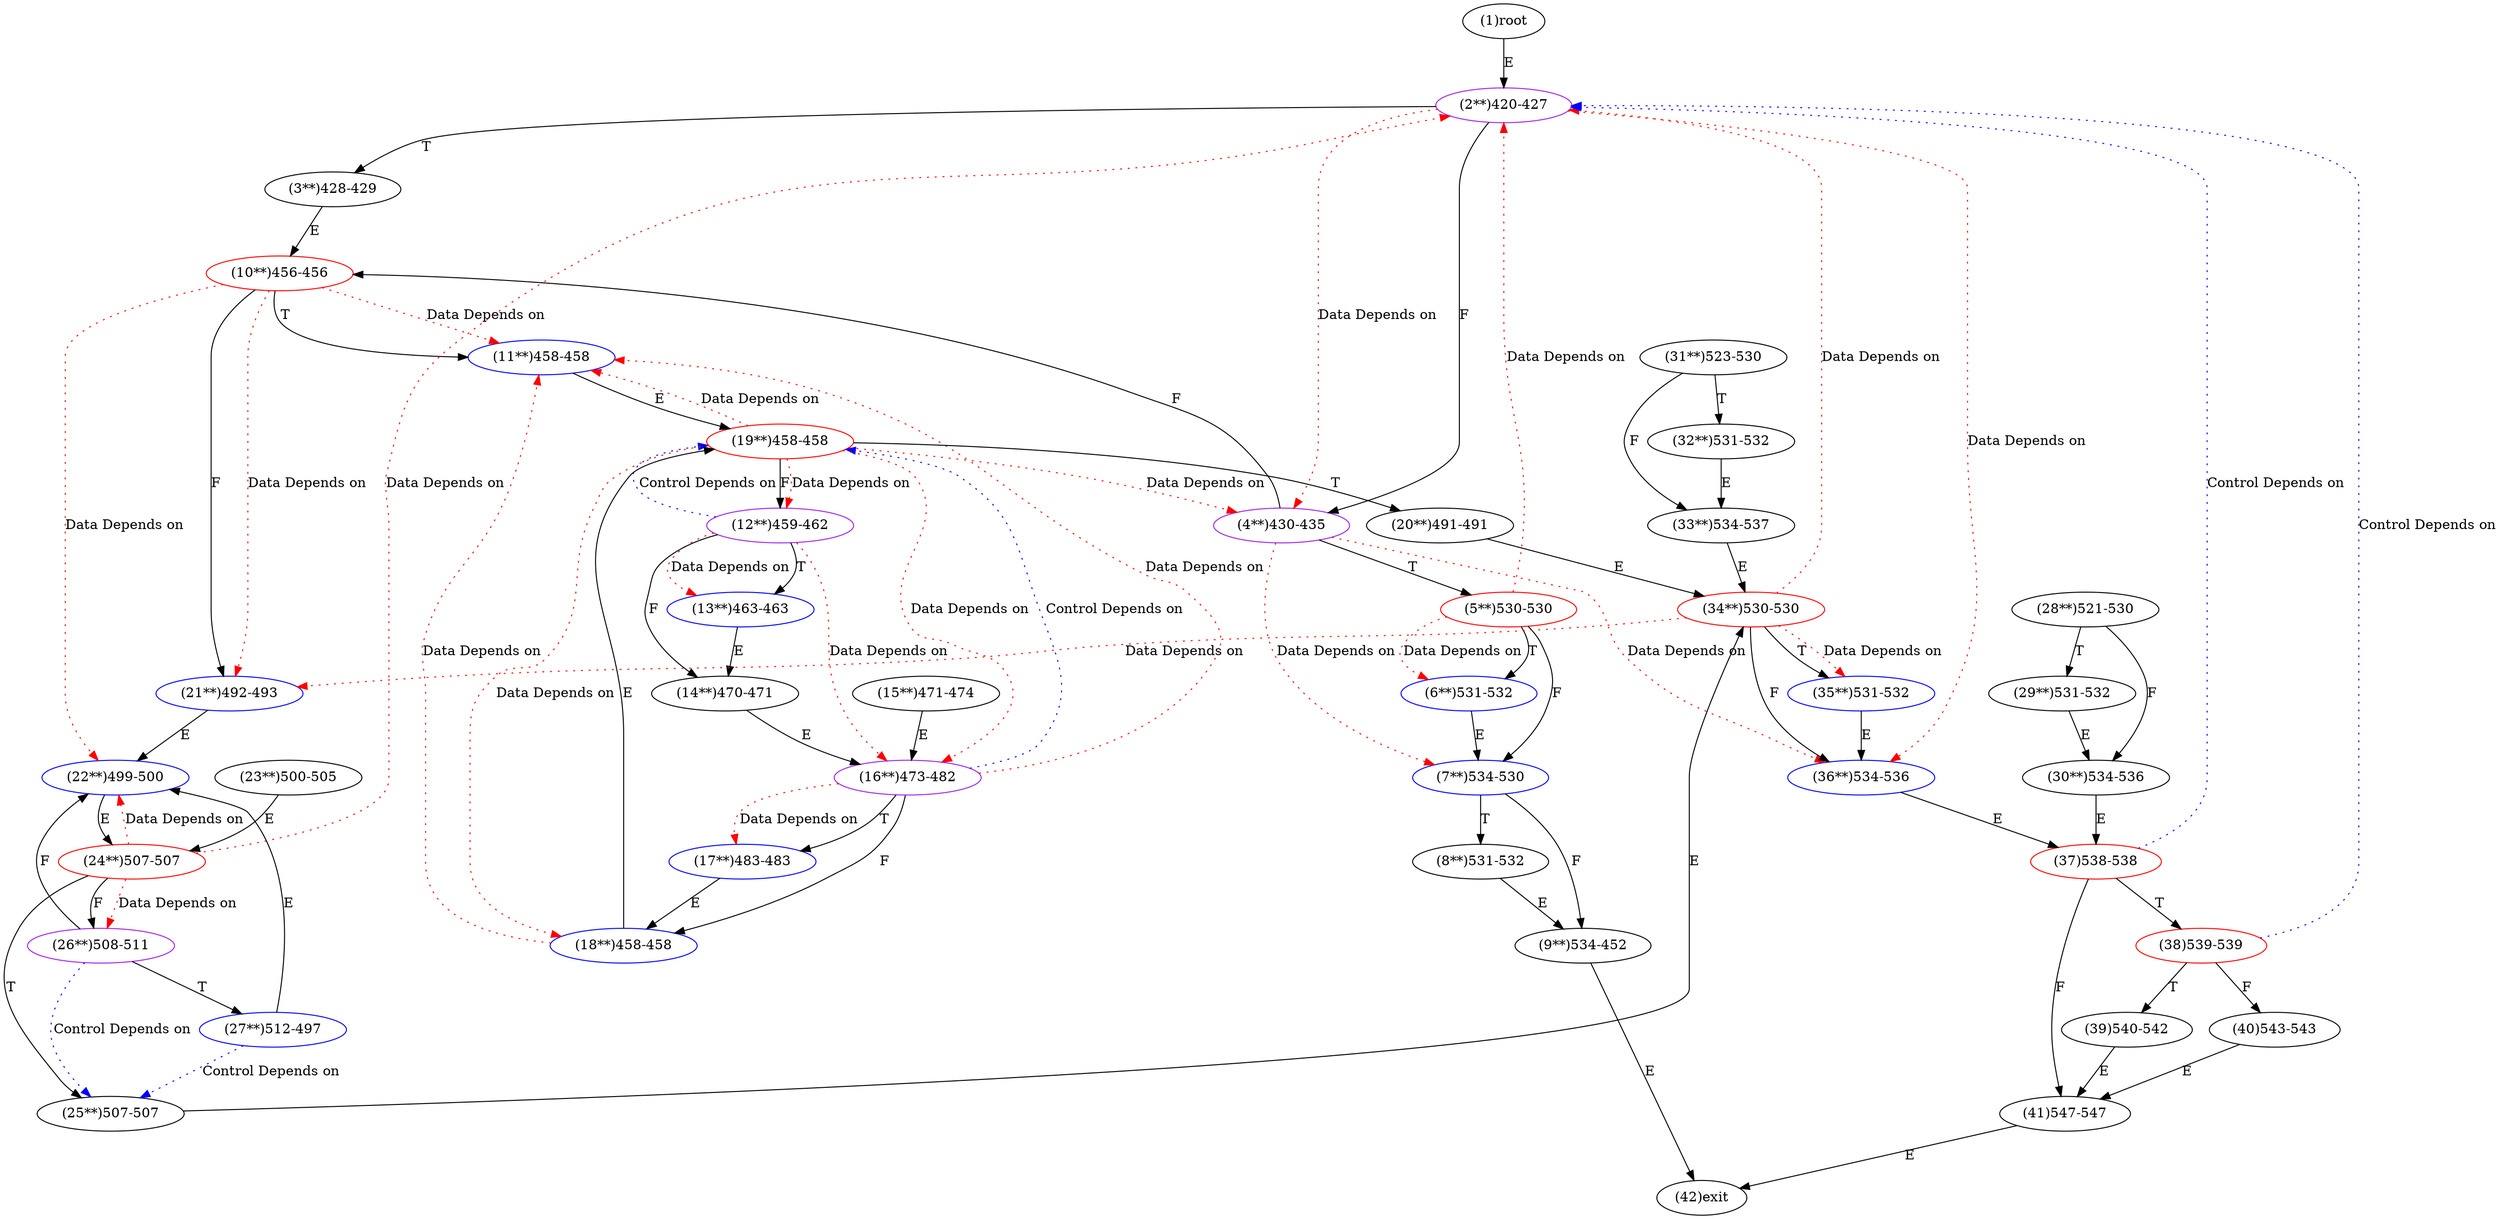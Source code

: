 digraph "" { 
1[ label="(1)root"];
2[ label="(2**)420-427",color=purple];
3[ label="(3**)428-429"];
4[ label="(4**)430-435",color=purple];
5[ label="(5**)530-530",color=red];
6[ label="(6**)531-532",color=blue];
7[ label="(7**)534-530",color=blue];
8[ label="(8**)531-532"];
9[ label="(9**)534-452"];
10[ label="(10**)456-456",color=red];
11[ label="(11**)458-458",color=blue];
12[ label="(12**)459-462",color=purple];
13[ label="(13**)463-463",color=blue];
14[ label="(14**)470-471"];
15[ label="(15**)471-474"];
17[ label="(17**)483-483",color=blue];
16[ label="(16**)473-482",color=purple];
19[ label="(19**)458-458",color=red];
18[ label="(18**)458-458",color=blue];
21[ label="(21**)492-493",color=blue];
20[ label="(20**)491-491"];
23[ label="(23**)500-505"];
22[ label="(22**)499-500",color=blue];
25[ label="(25**)507-507"];
24[ label="(24**)507-507",color=red];
27[ label="(27**)512-497",color=blue];
26[ label="(26**)508-511",color=purple];
29[ label="(29**)531-532"];
28[ label="(28**)521-530"];
31[ label="(31**)523-530"];
30[ label="(30**)534-536"];
34[ label="(34**)530-530",color=red];
35[ label="(35**)531-532",color=blue];
32[ label="(32**)531-532"];
33[ label="(33**)534-537"];
38[ label="(38)539-539",color=red];
39[ label="(39)540-542"];
36[ label="(36**)534-536",color=blue];
37[ label="(37)538-538",color=red];
42[ label="(42)exit"];
40[ label="(40)543-543"];
41[ label="(41)547-547"];
1->2[ label="E"];
2->4[ label="F"];
2->3[ label="T"];
3->10[ label="E"];
4->10[ label="F"];
4->5[ label="T"];
5->7[ label="F"];
5->6[ label="T"];
6->7[ label="E"];
7->9[ label="F"];
7->8[ label="T"];
8->9[ label="E"];
9->42[ label="E"];
10->21[ label="F"];
10->11[ label="T"];
11->19[ label="E"];
12->14[ label="F"];
12->13[ label="T"];
13->14[ label="E"];
14->16[ label="E"];
15->16[ label="E"];
16->18[ label="F"];
16->17[ label="T"];
17->18[ label="E"];
18->19[ label="E"];
19->12[ label="F"];
19->20[ label="T"];
20->34[ label="E"];
21->22[ label="E"];
22->24[ label="E"];
23->24[ label="E"];
24->26[ label="F"];
24->25[ label="T"];
25->34[ label="E"];
26->22[ label="F"];
26->27[ label="T"];
27->22[ label="E"];
28->30[ label="F"];
28->29[ label="T"];
29->30[ label="E"];
30->37[ label="E"];
31->33[ label="F"];
31->32[ label="T"];
32->33[ label="E"];
33->34[ label="E"];
34->36[ label="F"];
34->35[ label="T"];
35->36[ label="E"];
36->37[ label="E"];
37->41[ label="F"];
37->38[ label="T"];
38->40[ label="F"];
38->39[ label="T"];
39->41[ label="E"];
40->41[ label="E"];
41->42[ label="E"];
2->36[ color="red" label="Data Depends on" style = dotted ];
2->4[ color="red" label="Data Depends on" style = dotted ];
4->36[ color="red" label="Data Depends on" style = dotted ];
4->7[ color="red" label="Data Depends on" style = dotted ];
5->6[ color="red" label="Data Depends on" style = dotted ];
5->2[ color="red" label="Data Depends on" style = dotted ];
10->11[ color="red" label="Data Depends on" style = dotted ];
10->22[ color="red" label="Data Depends on" style = dotted ];
10->21[ color="red" label="Data Depends on" style = dotted ];
12->13[ color="red" label="Data Depends on" style = dotted ];
12->16[ color="red" label="Data Depends on" style = dotted ];
12->19[ color="blue" label="Control Depends on" style = dotted ];
16->17[ color="red" label="Data Depends on" style = dotted ];
16->19[ color="blue" label="Control Depends on" style = dotted ];
16->11[ color="red" label="Data Depends on" style = dotted ];
19->18[ color="red" label="Data Depends on" style = dotted ];
19->16[ color="red" label="Data Depends on" style = dotted ];
19->4[ color="red" label="Data Depends on" style = dotted ];
19->11[ color="red" label="Data Depends on" style = dotted ];
19->12[ color="red" label="Data Depends on" style = dotted ];
18->11[ color="red" label="Data Depends on" style = dotted ];
24->26[ color="red" label="Data Depends on" style = dotted ];
24->2[ color="red" label="Data Depends on" style = dotted ];
24->22[ color="red" label="Data Depends on" style = dotted ];
27->25[ color="blue" label="Control Depends on" style = dotted ];
26->25[ color="blue" label="Control Depends on" style = dotted ];
34->35[ color="red" label="Data Depends on" style = dotted ];
34->2[ color="red" label="Data Depends on" style = dotted ];
34->21[ color="red" label="Data Depends on" style = dotted ];
38->2[ color="blue" label="Control Depends on" style = dotted ];
37->2[ color="blue" label="Control Depends on" style = dotted ];
}